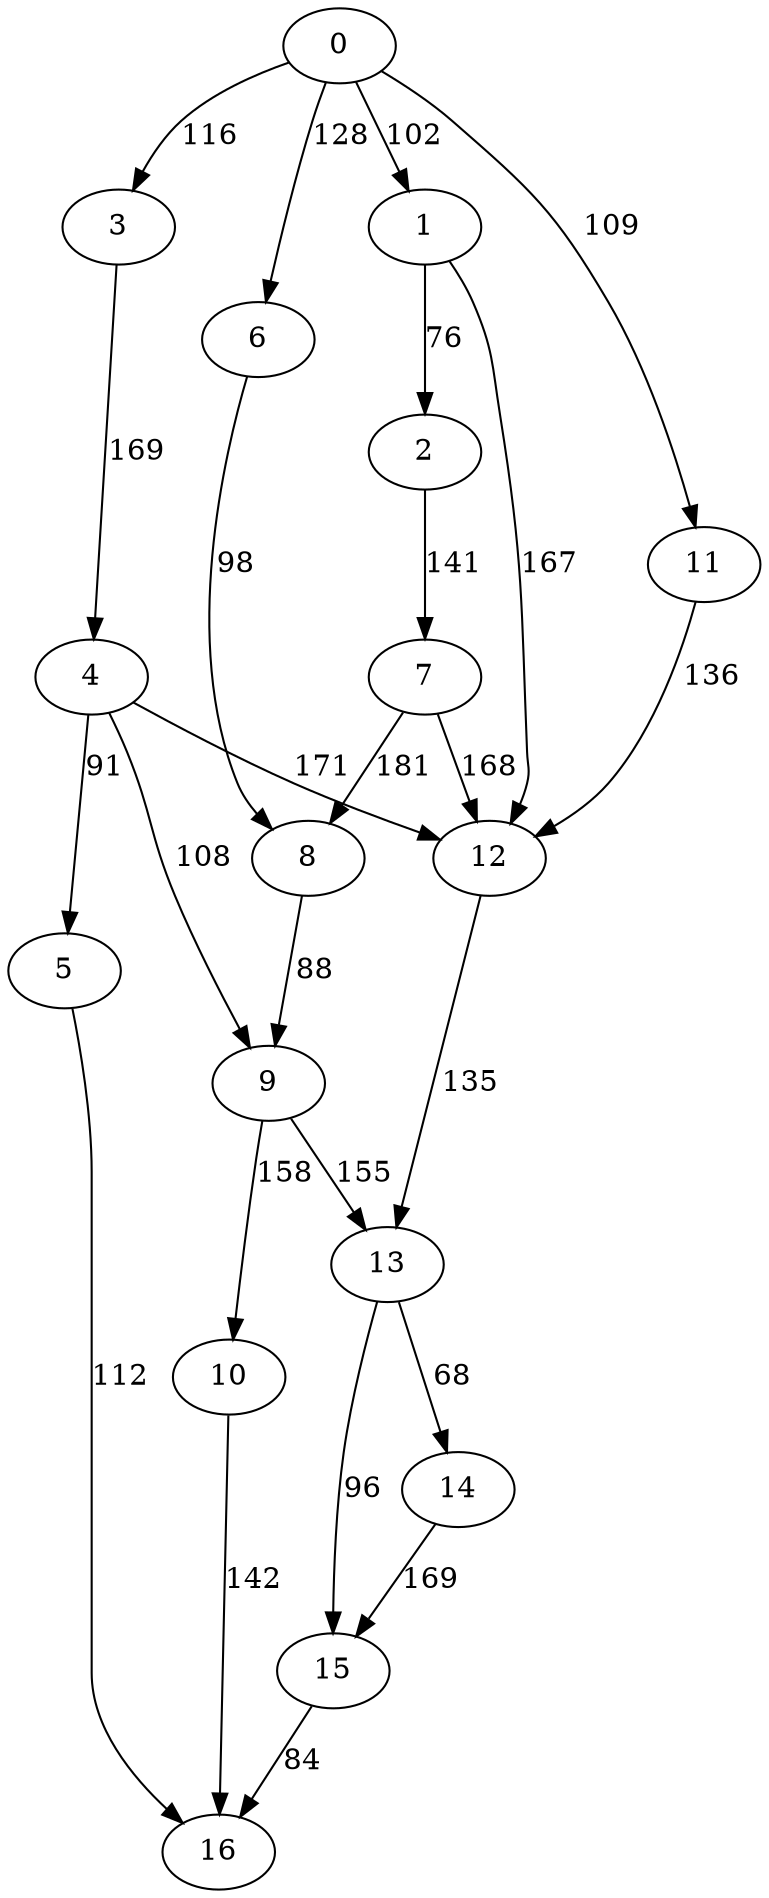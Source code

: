 digraph t20p4r7_15 {
0 -> 1 [ label = 102 ];
0 -> 3 [ label = 116 ];
0 -> 6 [ label = 128 ];
0 -> 11 [ label = 109 ];
1 -> 2 [ label = 76 ];
1 -> 12 [ label = 167 ];
2 -> 7 [ label = 141 ];
3 -> 4 [ label = 169 ];
4 -> 5 [ label = 91 ];
4 -> 9 [ label = 108 ];
4 -> 12 [ label = 171 ];
5 -> 16 [ label = 112 ];
6 -> 8 [ label = 98 ];
7 -> 8 [ label = 181 ];
7 -> 12 [ label = 168 ];
8 -> 9 [ label = 88 ];
9 -> 10 [ label = 158 ];
9 -> 13 [ label = 155 ];
10 -> 16 [ label = 142 ];
11 -> 12 [ label = 136 ];
12 -> 13 [ label = 135 ];
13 -> 14 [ label = 68 ];
13 -> 15 [ label = 96 ];
14 -> 15 [ label = 169 ];
15 -> 16 [ label = 84 ];
 }

